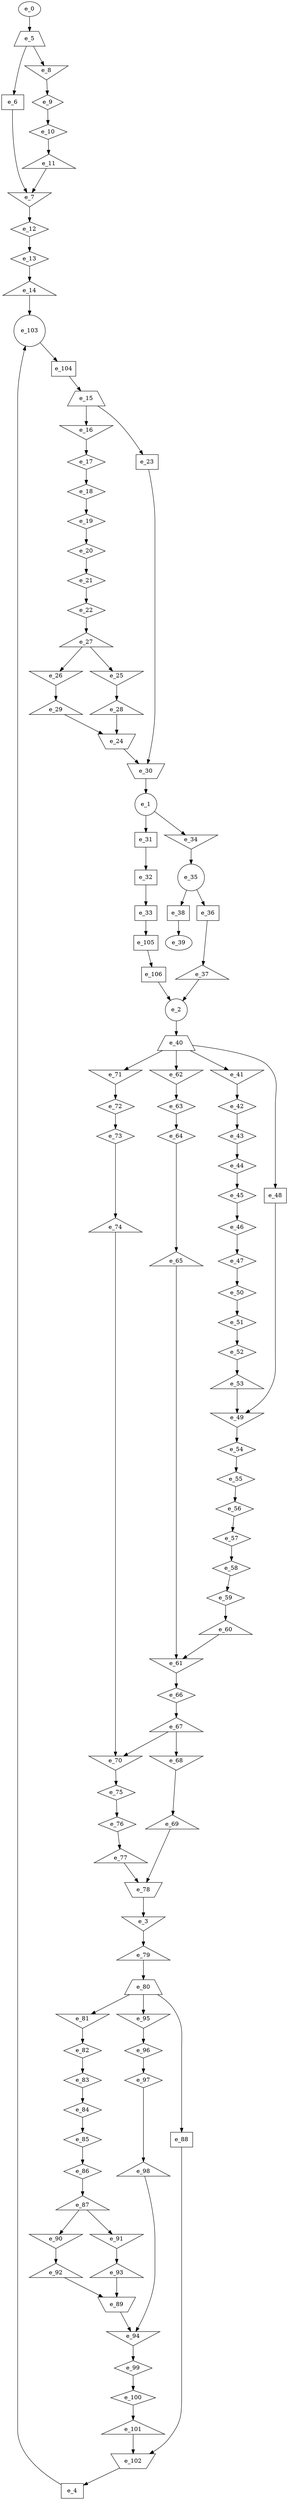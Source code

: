 digraph control_path {
  e_0: entry_node : n ;
  e_1 [shape = circle];
  e_2 [shape = circle];
  e_3 [shape = invtriangle];
  e_4 [shape = dot];
  e_5 [shape = trapezium];
  e_6 [shape = dot];
  e_7 [shape = invtriangle];
  e_8 [shape = invtriangle];
  e_9 [shape = diamond];
  e_10 [shape = diamond];
  e_11 [shape = triangle];
  e_12 [shape = diamond];
  e_13 [shape = diamond];
  e_14 [shape = triangle];
  e_15 [shape = trapezium];
  e_16 [shape = invtriangle];
  e_17 [shape = diamond];
  e_18 [shape = diamond];
  e_19 [shape = diamond];
  e_20 [shape = diamond];
  e_21 [shape = diamond];
  e_22 [shape = diamond];
  e_23 [shape = dot];
  e_24 [shape = invtrapezium];
  e_25 [shape = invtriangle];
  e_26 [shape = invtriangle];
  e_27 [shape = triangle];
  e_28 [shape = triangle];
  e_29 [shape = triangle];
  e_30 [shape = invtrapezium];
  e_31 [shape = dot];
  e_32 [shape = dot];
  e_33 [shape = dot];
  e_34 [shape = invtriangle];
  e_35 [shape = circle];
  e_36 [shape = dot];
  e_37 [shape = triangle];
  e_38 [shape = dot];
  e_39: exit_node : s ;
  e_40 [shape = trapezium];
  e_41 [shape = invtriangle];
  e_42 [shape = diamond];
  e_43 [shape = diamond];
  e_44 [shape = diamond];
  e_45 [shape = diamond];
  e_46 [shape = diamond];
  e_47 [shape = diamond];
  e_48 [shape = dot];
  e_49 [shape = invtriangle];
  e_50 [shape = diamond];
  e_51 [shape = diamond];
  e_52 [shape = diamond];
  e_53 [shape = triangle];
  e_54 [shape = diamond];
  e_55 [shape = diamond];
  e_56 [shape = diamond];
  e_57 [shape = diamond];
  e_58 [shape = diamond];
  e_59 [shape = diamond];
  e_60 [shape = triangle];
  e_61 [shape = invtriangle];
  e_62 [shape = invtriangle];
  e_63 [shape = diamond];
  e_64 [shape = diamond];
  e_65 [shape = triangle];
  e_66 [shape = diamond];
  e_67 [shape = triangle];
  e_68 [shape = invtriangle];
  e_69 [shape = triangle];
  e_70 [shape = invtriangle];
  e_71 [shape = invtriangle];
  e_72 [shape = diamond];
  e_73 [shape = diamond];
  e_74 [shape = triangle];
  e_75 [shape = diamond];
  e_76 [shape = diamond];
  e_77 [shape = triangle];
  e_78 [shape = invtrapezium];
  e_79 [shape = triangle];
  e_80 [shape = trapezium];
  e_81 [shape = invtriangle];
  e_82 [shape = diamond];
  e_83 [shape = diamond];
  e_84 [shape = diamond];
  e_85 [shape = diamond];
  e_86 [shape = diamond];
  e_87 [shape = triangle];
  e_88 [shape = dot];
  e_89 [shape = invtrapezium];
  e_90 [shape = invtriangle];
  e_91 [shape = invtriangle];
  e_92 [shape = triangle];
  e_93 [shape = triangle];
  e_94 [shape = invtriangle];
  e_95 [shape = invtriangle];
  e_96 [shape = diamond];
  e_97 [shape = diamond];
  e_98 [shape = triangle];
  e_99 [shape = diamond];
  e_100 [shape = diamond];
  e_101 [shape = triangle];
  e_102 [shape = invtrapezium];
  e_103 [shape = circle];
  e_104 [shape = dot];
  e_105 [shape = dot];
  e_106 [shape = dot];
  e_30 -> e_1;
  e_37 -> e_2;
  e_106 -> e_2;
  e_78 -> e_3;
  e_102 -> e_4;
  e_0 -> e_5;
  e_5 -> e_6;
  e_6 -> e_7;
  e_11 -> e_7;
  e_5 -> e_8;
  e_8 -> e_9;
  e_9 -> e_10;
  e_10 -> e_11;
  e_7 -> e_12;
  e_12 -> e_13;
  e_13 -> e_14;
  e_104 -> e_15;
  e_15 -> e_16;
  e_16 -> e_17;
  e_17 -> e_18;
  e_18 -> e_19;
  e_19 -> e_20;
  e_20 -> e_21;
  e_21 -> e_22;
  e_15 -> e_23;
  e_28 -> e_24;
  e_29 -> e_24;
  e_27 -> e_25;
  e_27 -> e_26;
  e_22 -> e_27;
  e_25 -> e_28;
  e_26 -> e_29;
  e_23 -> e_30;
  e_24 -> e_30;
  e_1 -> e_31;
  e_31 -> e_32;
  e_32 -> e_33;
  e_1 -> e_34;
  e_34 -> e_35;
  e_35 -> e_36;
  e_36 -> e_37;
  e_35 -> e_38;
  e_38 -> e_39;
  e_2 -> e_40;
  e_40 -> e_41;
  e_41 -> e_42;
  e_42 -> e_43;
  e_43 -> e_44;
  e_44 -> e_45;
  e_45 -> e_46;
  e_46 -> e_47;
  e_40 -> e_48;
  e_48 -> e_49;
  e_53 -> e_49;
  e_47 -> e_50;
  e_50 -> e_51;
  e_51 -> e_52;
  e_52 -> e_53;
  e_49 -> e_54;
  e_54 -> e_55;
  e_55 -> e_56;
  e_56 -> e_57;
  e_57 -> e_58;
  e_58 -> e_59;
  e_59 -> e_60;
  e_60 -> e_61;
  e_65 -> e_61;
  e_40 -> e_62;
  e_62 -> e_63;
  e_63 -> e_64;
  e_64 -> e_65;
  e_61 -> e_66;
  e_66 -> e_67;
  e_67 -> e_68;
  e_68 -> e_69;
  e_67 -> e_70;
  e_74 -> e_70;
  e_40 -> e_71;
  e_71 -> e_72;
  e_72 -> e_73;
  e_73 -> e_74;
  e_70 -> e_75;
  e_75 -> e_76;
  e_76 -> e_77;
  e_69 -> e_78;
  e_77 -> e_78;
  e_3 -> e_79;
  e_79 -> e_80;
  e_80 -> e_81;
  e_81 -> e_82;
  e_82 -> e_83;
  e_83 -> e_84;
  e_84 -> e_85;
  e_85 -> e_86;
  e_86 -> e_87;
  e_80 -> e_88;
  e_92 -> e_89;
  e_93 -> e_89;
  e_87 -> e_90;
  e_87 -> e_91;
  e_90 -> e_92;
  e_91 -> e_93;
  e_89 -> e_94;
  e_98 -> e_94;
  e_80 -> e_95;
  e_95 -> e_96;
  e_96 -> e_97;
  e_97 -> e_98;
  e_94 -> e_99;
  e_99 -> e_100;
  e_100 -> e_101;
  e_88 -> e_102;
  e_101 -> e_102;
  e_4 -> e_103;
  e_14 -> e_103;
  e_103 -> e_104;
  e_33 -> e_105;
  e_105 -> e_106;
}
